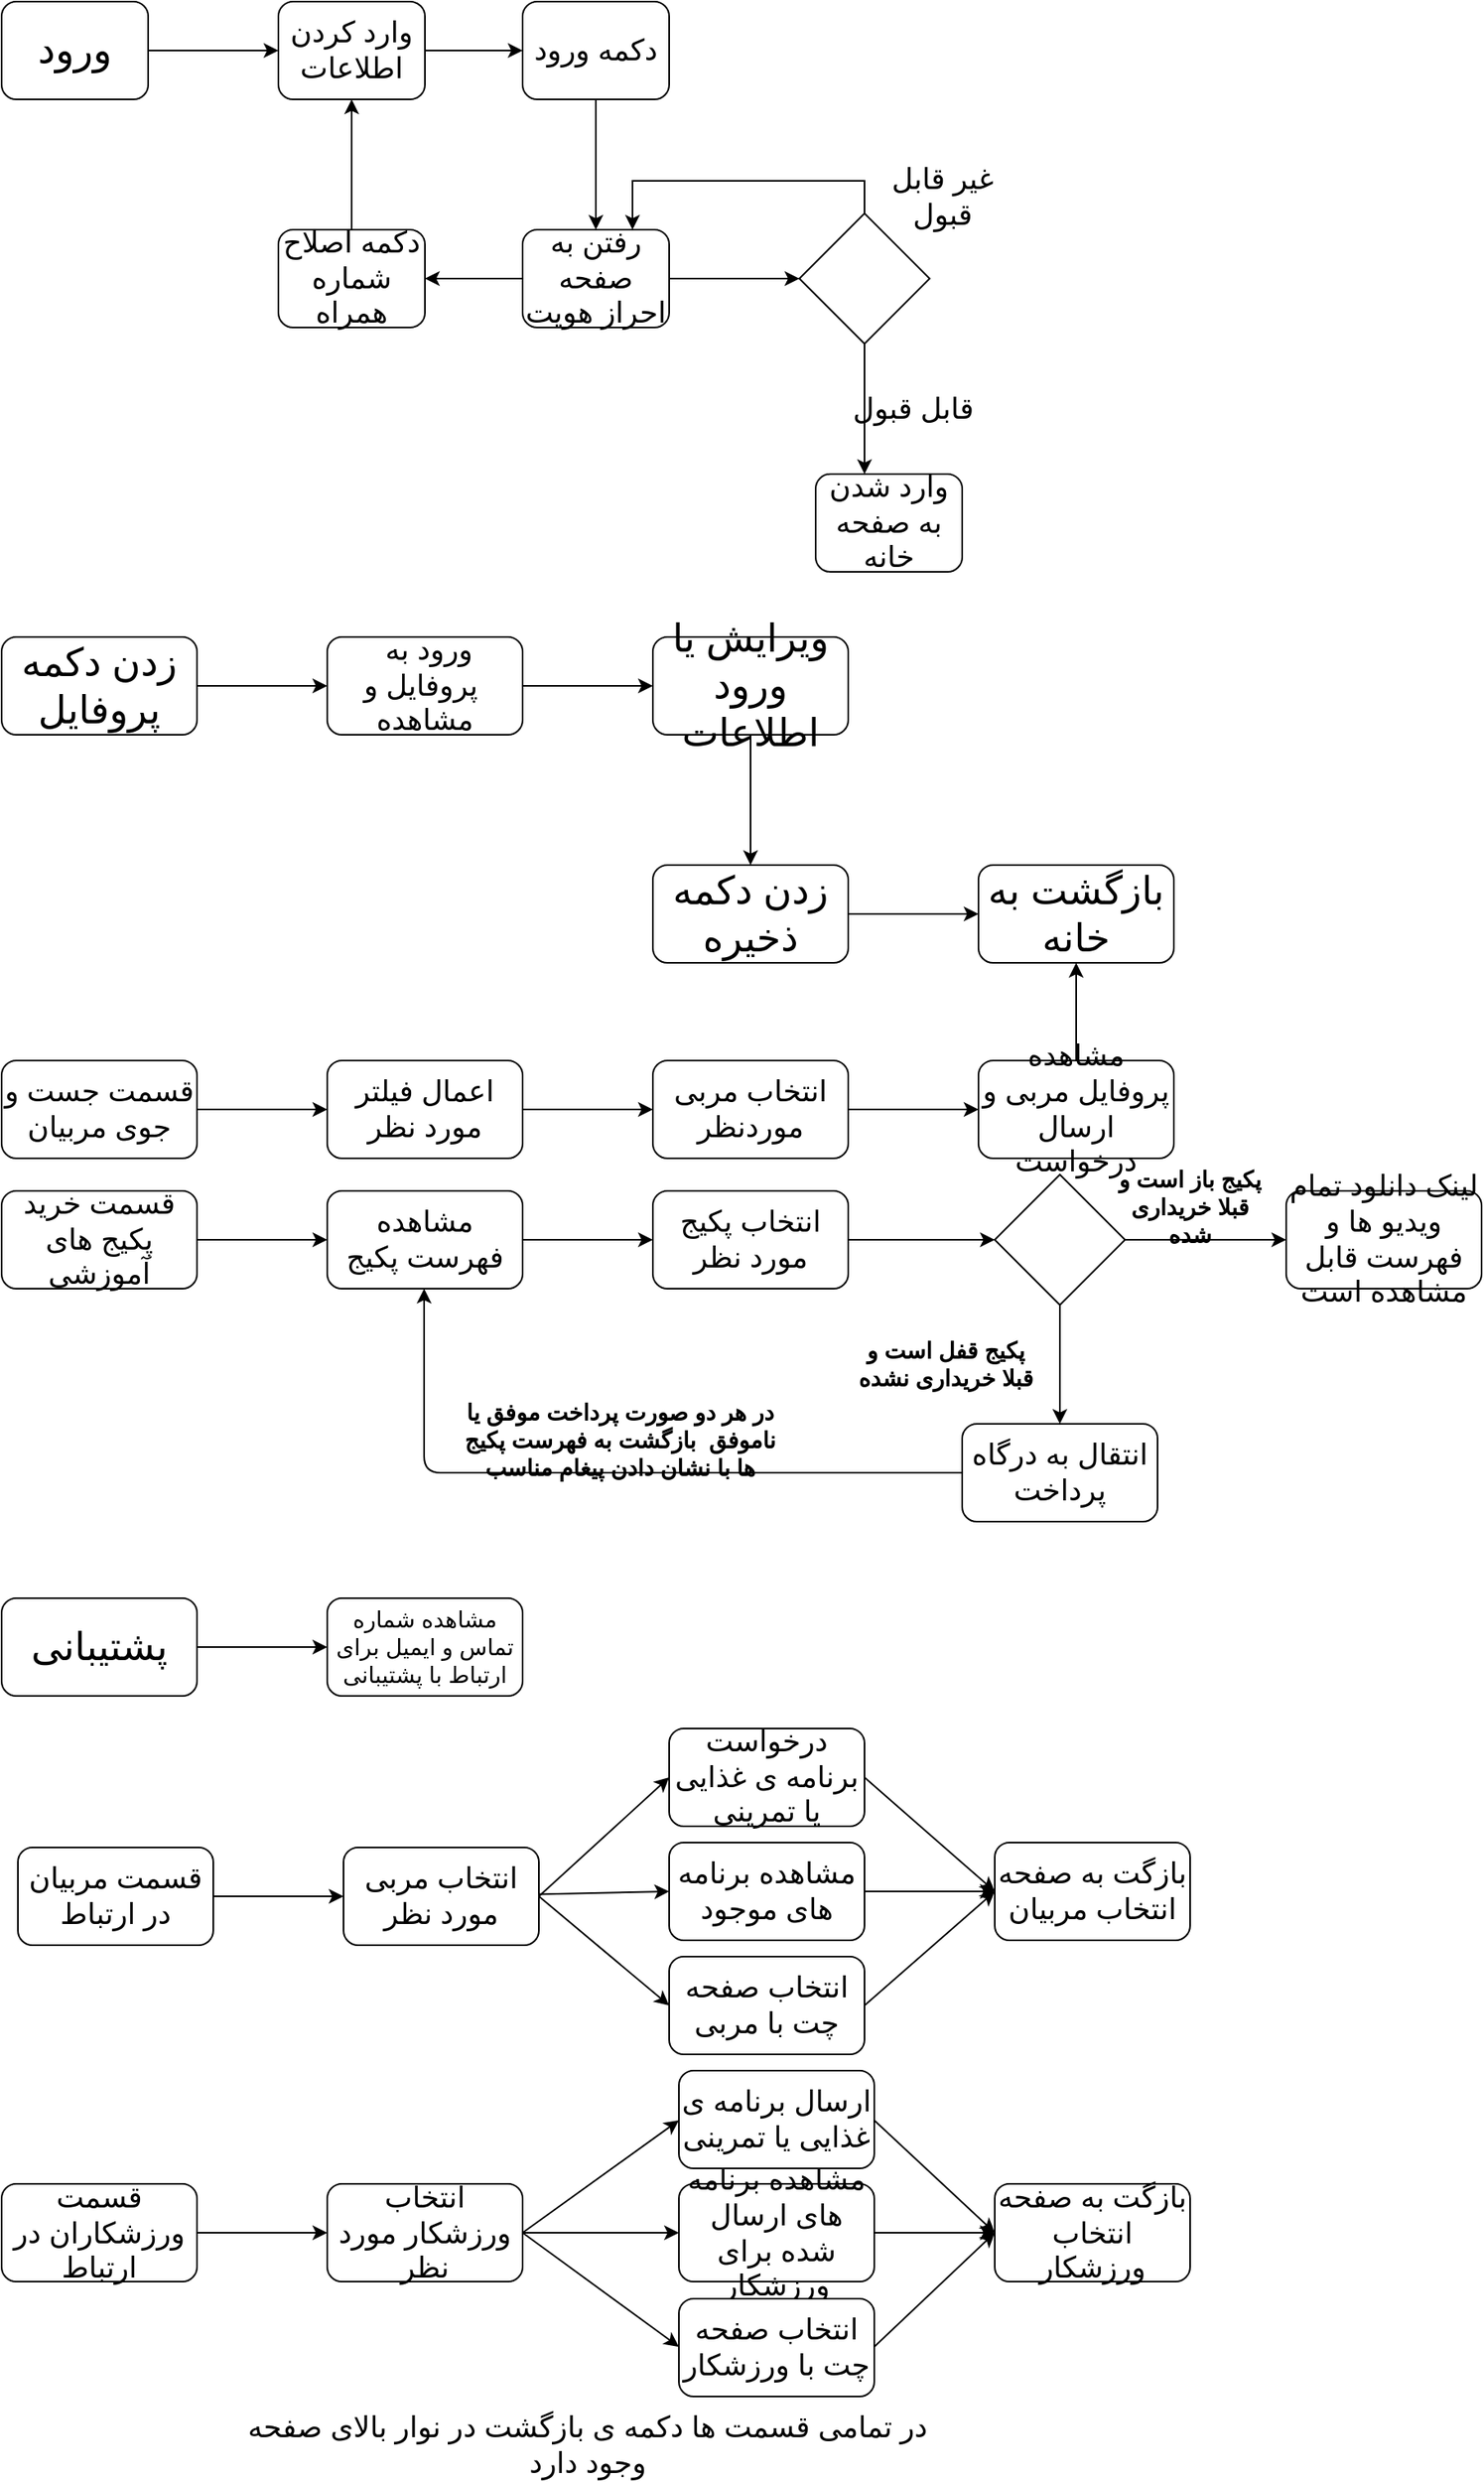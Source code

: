 <mxfile version="12.2.3" type="github" pages="1">
  <diagram id="oXbTCjE5Uj4MqSEyHOLv" name="Page-1">
    <mxGraphModel dx="1707" dy="890" grid="1" gridSize="10" guides="1" tooltips="1" connect="1" arrows="1" fold="1" page="1" pageScale="1" pageWidth="850" pageHeight="1100" math="0" shadow="0">
      <root>
        <mxCell id="0"/>
        <mxCell id="1" parent="0"/>
        <mxCell id="oDJyiGvKNksJAdqZ-109-3" value="" style="edgeStyle=orthogonalEdgeStyle;rounded=0;orthogonalLoop=1;jettySize=auto;html=1;" parent="1" source="oDJyiGvKNksJAdqZ-109-1" target="oDJyiGvKNksJAdqZ-109-2" edge="1">
          <mxGeometry relative="1" as="geometry"/>
        </mxCell>
        <mxCell id="oDJyiGvKNksJAdqZ-109-1" value="&lt;font style=&quot;font-size: 24px&quot;&gt;ورود&lt;/font&gt;" style="rounded=1;whiteSpace=wrap;html=1;" parent="1" vertex="1">
          <mxGeometry x="60" y="60" width="90" height="60" as="geometry"/>
        </mxCell>
        <mxCell id="oDJyiGvKNksJAdqZ-109-5" value="" style="edgeStyle=orthogonalEdgeStyle;rounded=0;orthogonalLoop=1;jettySize=auto;html=1;" parent="1" source="oDJyiGvKNksJAdqZ-109-2" target="oDJyiGvKNksJAdqZ-109-4" edge="1">
          <mxGeometry relative="1" as="geometry"/>
        </mxCell>
        <mxCell id="oDJyiGvKNksJAdqZ-109-2" value="&lt;font style=&quot;font-size: 18px&quot;&gt;وارد کردن اطلاعات&lt;/font&gt;" style="rounded=1;whiteSpace=wrap;html=1;" parent="1" vertex="1">
          <mxGeometry x="230" y="60" width="90" height="60" as="geometry"/>
        </mxCell>
        <mxCell id="oDJyiGvKNksJAdqZ-109-10" value="" style="edgeStyle=orthogonalEdgeStyle;rounded=0;orthogonalLoop=1;jettySize=auto;html=1;" parent="1" source="oDJyiGvKNksJAdqZ-109-4" target="oDJyiGvKNksJAdqZ-109-9" edge="1">
          <mxGeometry relative="1" as="geometry"/>
        </mxCell>
        <mxCell id="oDJyiGvKNksJAdqZ-109-4" value="&lt;font style=&quot;font-size: 18px&quot;&gt;دکمه ورود&lt;/font&gt;" style="rounded=1;whiteSpace=wrap;html=1;" parent="1" vertex="1">
          <mxGeometry x="380" y="60" width="90" height="60" as="geometry"/>
        </mxCell>
        <mxCell id="oDJyiGvKNksJAdqZ-109-12" value="" style="edgeStyle=orthogonalEdgeStyle;rounded=0;orthogonalLoop=1;jettySize=auto;html=1;" parent="1" source="oDJyiGvKNksJAdqZ-109-9" edge="1">
          <mxGeometry relative="1" as="geometry">
            <mxPoint x="550" y="230" as="targetPoint"/>
          </mxGeometry>
        </mxCell>
        <mxCell id="oDJyiGvKNksJAdqZ-109-24" value="" style="edgeStyle=orthogonalEdgeStyle;rounded=0;orthogonalLoop=1;jettySize=auto;html=1;" parent="1" source="oDJyiGvKNksJAdqZ-109-9" target="oDJyiGvKNksJAdqZ-109-23" edge="1">
          <mxGeometry relative="1" as="geometry"/>
        </mxCell>
        <mxCell id="oDJyiGvKNksJAdqZ-109-9" value="&lt;font style=&quot;font-size: 18px&quot;&gt;رفتن به صفحه احراز هویت&lt;/font&gt;" style="rounded=1;whiteSpace=wrap;html=1;" parent="1" vertex="1">
          <mxGeometry x="380" y="200" width="90" height="60" as="geometry"/>
        </mxCell>
        <mxCell id="oDJyiGvKNksJAdqZ-109-25" value="" style="edgeStyle=orthogonalEdgeStyle;rounded=0;orthogonalLoop=1;jettySize=auto;html=1;" parent="1" source="oDJyiGvKNksJAdqZ-109-23" target="oDJyiGvKNksJAdqZ-109-2" edge="1">
          <mxGeometry relative="1" as="geometry"/>
        </mxCell>
        <mxCell id="oDJyiGvKNksJAdqZ-109-23" value="&lt;span style=&quot;font-size: 18px&quot;&gt;دکمه اصلاح شماره همراه&lt;/span&gt;" style="rounded=1;whiteSpace=wrap;html=1;" parent="1" vertex="1">
          <mxGeometry x="230" y="200" width="90" height="60" as="geometry"/>
        </mxCell>
        <mxCell id="oDJyiGvKNksJAdqZ-109-16" value="" style="edgeStyle=orthogonalEdgeStyle;rounded=0;orthogonalLoop=1;jettySize=auto;html=1;" parent="1" source="oDJyiGvKNksJAdqZ-109-13" edge="1">
          <mxGeometry relative="1" as="geometry">
            <mxPoint x="590" y="350" as="targetPoint"/>
          </mxGeometry>
        </mxCell>
        <mxCell id="oDJyiGvKNksJAdqZ-109-21" style="edgeStyle=orthogonalEdgeStyle;rounded=0;orthogonalLoop=1;jettySize=auto;html=1;exitX=0.5;exitY=0;exitDx=0;exitDy=0;entryX=0.75;entryY=0;entryDx=0;entryDy=0;" parent="1" source="oDJyiGvKNksJAdqZ-109-13" target="oDJyiGvKNksJAdqZ-109-9" edge="1">
          <mxGeometry relative="1" as="geometry"/>
        </mxCell>
        <mxCell id="oDJyiGvKNksJAdqZ-109-13" value="" style="rhombus;whiteSpace=wrap;html=1;" parent="1" vertex="1">
          <mxGeometry x="550" y="190" width="80" height="80" as="geometry"/>
        </mxCell>
        <mxCell id="oDJyiGvKNksJAdqZ-109-17" value="&lt;font style=&quot;font-size: 18px&quot;&gt;وارد شدن به صفحه خانه&lt;/font&gt;" style="rounded=1;whiteSpace=wrap;html=1;" parent="1" vertex="1">
          <mxGeometry x="560" y="350" width="90" height="60" as="geometry"/>
        </mxCell>
        <mxCell id="oDJyiGvKNksJAdqZ-109-19" value="&lt;font style=&quot;font-size: 18px&quot;&gt;قابل قبول&lt;/font&gt;" style="text;html=1;strokeColor=none;fillColor=none;align=center;verticalAlign=middle;whiteSpace=wrap;rounded=0;" parent="1" vertex="1">
          <mxGeometry x="580" y="290" width="80" height="40" as="geometry"/>
        </mxCell>
        <mxCell id="oDJyiGvKNksJAdqZ-109-26" value="&lt;font style=&quot;font-size: 18px&quot;&gt;غیر قابل قبول&lt;/font&gt;" style="text;html=1;strokeColor=none;fillColor=none;align=center;verticalAlign=middle;whiteSpace=wrap;rounded=0;" parent="1" vertex="1">
          <mxGeometry x="596" y="170" width="84" height="20" as="geometry"/>
        </mxCell>
        <mxCell id="oDJyiGvKNksJAdqZ-109-29" value="" style="edgeStyle=orthogonalEdgeStyle;rounded=0;orthogonalLoop=1;jettySize=auto;html=1;" parent="1" source="oDJyiGvKNksJAdqZ-109-27" target="oDJyiGvKNksJAdqZ-109-28" edge="1">
          <mxGeometry relative="1" as="geometry"/>
        </mxCell>
        <mxCell id="oDJyiGvKNksJAdqZ-109-27" value="&lt;font style=&quot;font-size: 24px&quot;&gt;زدن دکمه پروفایل&lt;/font&gt;" style="rounded=1;whiteSpace=wrap;html=1;" parent="1" vertex="1">
          <mxGeometry x="60" y="450" width="120" height="60" as="geometry"/>
        </mxCell>
        <mxCell id="oDJyiGvKNksJAdqZ-109-31" value="" style="edgeStyle=orthogonalEdgeStyle;rounded=0;orthogonalLoop=1;jettySize=auto;html=1;" parent="1" source="oDJyiGvKNksJAdqZ-109-28" target="oDJyiGvKNksJAdqZ-109-30" edge="1">
          <mxGeometry relative="1" as="geometry"/>
        </mxCell>
        <mxCell id="oDJyiGvKNksJAdqZ-109-28" value="&lt;font style=&quot;font-size: 18px&quot;&gt;ورود به&amp;nbsp; &amp;nbsp;پروفایل و مشاهده&lt;/font&gt;" style="rounded=1;whiteSpace=wrap;html=1;" parent="1" vertex="1">
          <mxGeometry x="260" y="450" width="120" height="60" as="geometry"/>
        </mxCell>
        <mxCell id="oDJyiGvKNksJAdqZ-109-33" value="" style="edgeStyle=orthogonalEdgeStyle;rounded=0;orthogonalLoop=1;jettySize=auto;html=1;" parent="1" source="oDJyiGvKNksJAdqZ-109-30" target="oDJyiGvKNksJAdqZ-109-32" edge="1">
          <mxGeometry relative="1" as="geometry"/>
        </mxCell>
        <mxCell id="oDJyiGvKNksJAdqZ-109-30" value="&lt;span style=&quot;font-size: 24px&quot;&gt;ویرایش یا ورود اطلاعات&lt;/span&gt;" style="rounded=1;whiteSpace=wrap;html=1;" parent="1" vertex="1">
          <mxGeometry x="460" y="450" width="120" height="60" as="geometry"/>
        </mxCell>
        <mxCell id="oDJyiGvKNksJAdqZ-109-37" value="" style="edgeStyle=orthogonalEdgeStyle;rounded=0;orthogonalLoop=1;jettySize=auto;html=1;" parent="1" source="oDJyiGvKNksJAdqZ-109-32" target="oDJyiGvKNksJAdqZ-109-34" edge="1">
          <mxGeometry relative="1" as="geometry"/>
        </mxCell>
        <mxCell id="oDJyiGvKNksJAdqZ-109-32" value="&lt;span style=&quot;font-size: 24px&quot;&gt;زدن دکمه ذخیره&lt;/span&gt;" style="rounded=1;whiteSpace=wrap;html=1;" parent="1" vertex="1">
          <mxGeometry x="460" y="590" width="120" height="60" as="geometry"/>
        </mxCell>
        <mxCell id="oDJyiGvKNksJAdqZ-109-34" value="&lt;span style=&quot;font-size: 24px&quot;&gt;بازگشت به خانه&lt;/span&gt;" style="rounded=1;whiteSpace=wrap;html=1;" parent="1" vertex="1">
          <mxGeometry x="660" y="590" width="120" height="60" as="geometry"/>
        </mxCell>
        <mxCell id="oDJyiGvKNksJAdqZ-109-40" value="&lt;font style=&quot;font-size: 18px&quot;&gt;قسمت جست و جوی مربیان&lt;/font&gt;" style="rounded=1;whiteSpace=wrap;html=1;" parent="1" vertex="1">
          <mxGeometry x="60" y="710" width="120" height="60" as="geometry"/>
        </mxCell>
        <mxCell id="LmS2wzPe93842zk3-h6x-1" value="&lt;font style=&quot;font-size: 18px&quot;&gt;اعمال فیلتر مورد نظر&lt;/font&gt;" style="rounded=1;whiteSpace=wrap;html=1;" parent="1" vertex="1">
          <mxGeometry x="260" y="710" width="120" height="60" as="geometry"/>
        </mxCell>
        <mxCell id="LmS2wzPe93842zk3-h6x-4" value="" style="endArrow=classic;html=1;exitX=1;exitY=0.5;exitDx=0;exitDy=0;entryX=0;entryY=0.5;entryDx=0;entryDy=0;" parent="1" source="oDJyiGvKNksJAdqZ-109-40" target="LmS2wzPe93842zk3-h6x-1" edge="1">
          <mxGeometry width="50" height="50" relative="1" as="geometry">
            <mxPoint x="60" y="840" as="sourcePoint"/>
            <mxPoint x="110" y="790" as="targetPoint"/>
          </mxGeometry>
        </mxCell>
        <mxCell id="LmS2wzPe93842zk3-h6x-5" value="&lt;font style=&quot;font-size: 18px&quot;&gt;انتخاب مربی موردنظر&lt;/font&gt;" style="rounded=1;whiteSpace=wrap;html=1;" parent="1" vertex="1">
          <mxGeometry x="460" y="710" width="120" height="60" as="geometry"/>
        </mxCell>
        <mxCell id="LmS2wzPe93842zk3-h6x-6" value="" style="endArrow=classic;html=1;exitX=1;exitY=0.5;exitDx=0;exitDy=0;entryX=0;entryY=0.5;entryDx=0;entryDy=0;" parent="1" source="LmS2wzPe93842zk3-h6x-1" target="LmS2wzPe93842zk3-h6x-5" edge="1">
          <mxGeometry width="50" height="50" relative="1" as="geometry">
            <mxPoint x="60" y="840" as="sourcePoint"/>
            <mxPoint x="110" y="790" as="targetPoint"/>
          </mxGeometry>
        </mxCell>
        <mxCell id="LmS2wzPe93842zk3-h6x-7" value="&lt;font style=&quot;font-size: 18px&quot;&gt;مشاهده پروفایل مربی و ارسال درخواست&lt;/font&gt;" style="rounded=1;whiteSpace=wrap;html=1;" parent="1" vertex="1">
          <mxGeometry x="660" y="710" width="120" height="60" as="geometry"/>
        </mxCell>
        <mxCell id="LmS2wzPe93842zk3-h6x-8" value="" style="endArrow=classic;html=1;exitX=1;exitY=0.5;exitDx=0;exitDy=0;entryX=0;entryY=0.5;entryDx=0;entryDy=0;" parent="1" source="LmS2wzPe93842zk3-h6x-5" target="LmS2wzPe93842zk3-h6x-7" edge="1">
          <mxGeometry width="50" height="50" relative="1" as="geometry">
            <mxPoint x="60" y="840" as="sourcePoint"/>
            <mxPoint x="110" y="790" as="targetPoint"/>
          </mxGeometry>
        </mxCell>
        <mxCell id="LmS2wzPe93842zk3-h6x-9" value="&lt;font style=&quot;font-size: 18px&quot;&gt;قسمت خرید پکیج های آموزشی&lt;/font&gt;" style="rounded=1;whiteSpace=wrap;html=1;" parent="1" vertex="1">
          <mxGeometry x="60" y="790" width="120" height="60" as="geometry"/>
        </mxCell>
        <mxCell id="LmS2wzPe93842zk3-h6x-10" value="&lt;font style=&quot;font-size: 18px&quot;&gt;مشاهده فهرست پکیج&lt;/font&gt;" style="rounded=1;whiteSpace=wrap;html=1;" parent="1" vertex="1">
          <mxGeometry x="260" y="790" width="120" height="60" as="geometry"/>
        </mxCell>
        <mxCell id="LmS2wzPe93842zk3-h6x-11" value="&lt;font style=&quot;font-size: 18px&quot;&gt;انتقال به درگاه پرداخت&lt;/font&gt;" style="rounded=1;whiteSpace=wrap;html=1;" parent="1" vertex="1">
          <mxGeometry x="650" y="933" width="120" height="60" as="geometry"/>
        </mxCell>
        <mxCell id="LmS2wzPe93842zk3-h6x-12" value="" style="endArrow=classic;html=1;exitX=1;exitY=0.5;exitDx=0;exitDy=0;entryX=0;entryY=0.5;entryDx=0;entryDy=0;" parent="1" source="LmS2wzPe93842zk3-h6x-10" target="53qtXwluRo6baSssdEay-35" edge="1">
          <mxGeometry width="50" height="50" relative="1" as="geometry">
            <mxPoint x="390" y="850" as="sourcePoint"/>
            <mxPoint x="440" y="800" as="targetPoint"/>
          </mxGeometry>
        </mxCell>
        <mxCell id="LmS2wzPe93842zk3-h6x-13" value="" style="endArrow=classic;html=1;exitX=1;exitY=0.5;exitDx=0;exitDy=0;entryX=0;entryY=0.5;entryDx=0;entryDy=0;" parent="1" source="LmS2wzPe93842zk3-h6x-9" target="LmS2wzPe93842zk3-h6x-10" edge="1">
          <mxGeometry width="50" height="50" relative="1" as="geometry">
            <mxPoint x="190" y="850" as="sourcePoint"/>
            <mxPoint x="240" y="800" as="targetPoint"/>
          </mxGeometry>
        </mxCell>
        <mxCell id="LmS2wzPe93842zk3-h6x-17" value="" style="endArrow=classic;html=1;exitX=0.5;exitY=0;exitDx=0;exitDy=0;entryX=0.5;entryY=1;entryDx=0;entryDy=0;" parent="1" source="LmS2wzPe93842zk3-h6x-7" target="oDJyiGvKNksJAdqZ-109-34" edge="1">
          <mxGeometry width="50" height="50" relative="1" as="geometry">
            <mxPoint x="700" y="710" as="sourcePoint"/>
            <mxPoint x="750" y="660" as="targetPoint"/>
          </mxGeometry>
        </mxCell>
        <mxCell id="53qtXwluRo6baSssdEay-1" value="&lt;font style=&quot;font-size: 24px&quot;&gt;پشتیبانی&lt;/font&gt;" style="rounded=1;whiteSpace=wrap;html=1;" vertex="1" parent="1">
          <mxGeometry x="60" y="1040" width="120" height="60" as="geometry"/>
        </mxCell>
        <mxCell id="53qtXwluRo6baSssdEay-2" value="&lt;font style=&quot;font-size: 14px&quot;&gt;مشاهده شماره تماس و ایمیل برای ارتباط با پشتیبانی&lt;/font&gt;" style="rounded=1;whiteSpace=wrap;html=1;" vertex="1" parent="1">
          <mxGeometry x="260" y="1040" width="120" height="60" as="geometry"/>
        </mxCell>
        <mxCell id="53qtXwluRo6baSssdEay-3" value="" style="endArrow=classic;html=1;exitX=1;exitY=0.5;exitDx=0;exitDy=0;entryX=0;entryY=0.5;entryDx=0;entryDy=0;" edge="1" parent="1" source="53qtXwluRo6baSssdEay-1" target="53qtXwluRo6baSssdEay-2">
          <mxGeometry width="50" height="50" relative="1" as="geometry">
            <mxPoint x="190" y="1100" as="sourcePoint"/>
            <mxPoint x="240" y="1050" as="targetPoint"/>
          </mxGeometry>
        </mxCell>
        <mxCell id="53qtXwluRo6baSssdEay-4" value="&lt;font style=&quot;font-size: 18px&quot;&gt;قسمت مربیان در ارتباط&lt;/font&gt;" style="rounded=1;whiteSpace=wrap;html=1;" vertex="1" parent="1">
          <mxGeometry x="70" y="1193" width="120" height="60" as="geometry"/>
        </mxCell>
        <mxCell id="53qtXwluRo6baSssdEay-5" value="&lt;font style=&quot;font-size: 18px&quot;&gt;انتخاب مربی مورد نظر&lt;/font&gt;" style="rounded=1;whiteSpace=wrap;html=1;" vertex="1" parent="1">
          <mxGeometry x="270" y="1193" width="120" height="60" as="geometry"/>
        </mxCell>
        <mxCell id="53qtXwluRo6baSssdEay-6" value="&lt;font style=&quot;font-size: 18px&quot;&gt;درخواست برنامه ی غذایی یا تمرینی&lt;/font&gt;" style="rounded=1;whiteSpace=wrap;html=1;" vertex="1" parent="1">
          <mxGeometry x="470" y="1120" width="120" height="60" as="geometry"/>
        </mxCell>
        <mxCell id="53qtXwluRo6baSssdEay-7" value="&lt;font style=&quot;font-size: 18px&quot;&gt;مشاهده برنامه های موجود&lt;/font&gt;" style="rounded=1;whiteSpace=wrap;html=1;" vertex="1" parent="1">
          <mxGeometry x="470" y="1190" width="120" height="60" as="geometry"/>
        </mxCell>
        <mxCell id="53qtXwluRo6baSssdEay-8" value="&lt;font style=&quot;font-size: 18px&quot;&gt;انتخاب صفحه چت با مربی&lt;/font&gt;" style="rounded=1;whiteSpace=wrap;html=1;" vertex="1" parent="1">
          <mxGeometry x="470" y="1260" width="120" height="60" as="geometry"/>
        </mxCell>
        <mxCell id="53qtXwluRo6baSssdEay-9" value="" style="endArrow=classic;html=1;exitX=1;exitY=0.5;exitDx=0;exitDy=0;entryX=0;entryY=0.5;entryDx=0;entryDy=0;" edge="1" parent="1" source="53qtXwluRo6baSssdEay-5" target="53qtXwluRo6baSssdEay-6">
          <mxGeometry width="50" height="50" relative="1" as="geometry">
            <mxPoint x="410" y="1240" as="sourcePoint"/>
            <mxPoint x="460" y="1190" as="targetPoint"/>
          </mxGeometry>
        </mxCell>
        <mxCell id="53qtXwluRo6baSssdEay-10" value="" style="endArrow=classic;html=1;entryX=0;entryY=0.5;entryDx=0;entryDy=0;" edge="1" parent="1" source="53qtXwluRo6baSssdEay-5" target="53qtXwluRo6baSssdEay-7">
          <mxGeometry width="50" height="50" relative="1" as="geometry">
            <mxPoint x="390" y="1273" as="sourcePoint"/>
            <mxPoint x="460.711" y="1223" as="targetPoint"/>
          </mxGeometry>
        </mxCell>
        <mxCell id="53qtXwluRo6baSssdEay-11" value="" style="endArrow=classic;html=1;exitX=1;exitY=0.5;exitDx=0;exitDy=0;entryX=0;entryY=0.5;entryDx=0;entryDy=0;" edge="1" parent="1" source="53qtXwluRo6baSssdEay-5" target="53qtXwluRo6baSssdEay-8">
          <mxGeometry width="50" height="50" relative="1" as="geometry">
            <mxPoint x="400" y="1290" as="sourcePoint"/>
            <mxPoint x="450" y="1240" as="targetPoint"/>
          </mxGeometry>
        </mxCell>
        <mxCell id="53qtXwluRo6baSssdEay-12" value="&lt;font style=&quot;font-size: 18px&quot;&gt;بازگت به صفحه انتخاب مربیان&lt;/font&gt;" style="rounded=1;whiteSpace=wrap;html=1;" vertex="1" parent="1">
          <mxGeometry x="670" y="1190" width="120" height="60" as="geometry"/>
        </mxCell>
        <mxCell id="53qtXwluRo6baSssdEay-13" value="" style="endArrow=classic;html=1;entryX=0;entryY=0.5;entryDx=0;entryDy=0;" edge="1" parent="1" target="53qtXwluRo6baSssdEay-12">
          <mxGeometry width="50" height="50" relative="1" as="geometry">
            <mxPoint x="590" y="1220" as="sourcePoint"/>
            <mxPoint x="640" y="1170" as="targetPoint"/>
          </mxGeometry>
        </mxCell>
        <mxCell id="53qtXwluRo6baSssdEay-14" value="" style="endArrow=classic;html=1;exitX=1;exitY=0.5;exitDx=0;exitDy=0;entryX=0;entryY=0.5;entryDx=0;entryDy=0;" edge="1" parent="1" source="53qtXwluRo6baSssdEay-8" target="53qtXwluRo6baSssdEay-12">
          <mxGeometry width="50" height="50" relative="1" as="geometry">
            <mxPoint x="590" y="1310" as="sourcePoint"/>
            <mxPoint x="640" y="1260" as="targetPoint"/>
          </mxGeometry>
        </mxCell>
        <mxCell id="53qtXwluRo6baSssdEay-15" value="" style="endArrow=classic;html=1;exitX=1;exitY=0.5;exitDx=0;exitDy=0;entryX=0;entryY=0.5;entryDx=0;entryDy=0;" edge="1" parent="1" source="53qtXwluRo6baSssdEay-6" target="53qtXwluRo6baSssdEay-12">
          <mxGeometry width="50" height="50" relative="1" as="geometry">
            <mxPoint x="620" y="1170" as="sourcePoint"/>
            <mxPoint x="670" y="1120" as="targetPoint"/>
          </mxGeometry>
        </mxCell>
        <mxCell id="53qtXwluRo6baSssdEay-16" value="" style="endArrow=classic;html=1;entryX=0;entryY=0.5;entryDx=0;entryDy=0;exitX=1;exitY=0.5;exitDx=0;exitDy=0;" edge="1" parent="1" source="53qtXwluRo6baSssdEay-4" target="53qtXwluRo6baSssdEay-5">
          <mxGeometry width="50" height="50" relative="1" as="geometry">
            <mxPoint x="210" y="1240" as="sourcePoint"/>
            <mxPoint x="240" y="1170" as="targetPoint"/>
          </mxGeometry>
        </mxCell>
        <mxCell id="53qtXwluRo6baSssdEay-21" value="&lt;font style=&quot;font-size: 18px&quot;&gt;قسمت ورزشکاران در ارتباط&lt;/font&gt;" style="rounded=1;whiteSpace=wrap;html=1;" vertex="1" parent="1">
          <mxGeometry x="60" y="1399.5" width="120" height="60" as="geometry"/>
        </mxCell>
        <mxCell id="53qtXwluRo6baSssdEay-22" value="&lt;font style=&quot;font-size: 18px&quot;&gt;انتخاب ورزشکار مورد نظر&lt;/font&gt;" style="rounded=1;whiteSpace=wrap;html=1;" vertex="1" parent="1">
          <mxGeometry x="260" y="1399.5" width="120" height="60" as="geometry"/>
        </mxCell>
        <mxCell id="53qtXwluRo6baSssdEay-23" value="&lt;font style=&quot;font-size: 18px&quot;&gt;ارسال برنامه ی غذایی یا تمرینی&lt;/font&gt;" style="rounded=1;whiteSpace=wrap;html=1;" vertex="1" parent="1">
          <mxGeometry x="476" y="1330" width="120" height="60" as="geometry"/>
        </mxCell>
        <mxCell id="53qtXwluRo6baSssdEay-24" value="&lt;font style=&quot;font-size: 18px&quot;&gt;مشاهده برنامه های ارسال شده برای ورزشکار&lt;/font&gt;" style="rounded=1;whiteSpace=wrap;html=1;" vertex="1" parent="1">
          <mxGeometry x="476" y="1399.5" width="120" height="60" as="geometry"/>
        </mxCell>
        <mxCell id="53qtXwluRo6baSssdEay-25" value="&lt;font style=&quot;font-size: 18px&quot;&gt;انتخاب صفحه چت با ورزشکار&lt;/font&gt;" style="rounded=1;whiteSpace=wrap;html=1;" vertex="1" parent="1">
          <mxGeometry x="476" y="1470" width="120" height="60" as="geometry"/>
        </mxCell>
        <mxCell id="53qtXwluRo6baSssdEay-26" value="" style="endArrow=classic;html=1;exitX=1;exitY=0.5;exitDx=0;exitDy=0;entryX=0;entryY=0.5;entryDx=0;entryDy=0;" edge="1" parent="1" source="53qtXwluRo6baSssdEay-22">
          <mxGeometry width="50" height="50" relative="1" as="geometry">
            <mxPoint x="410" y="1269.5" as="sourcePoint"/>
            <mxPoint x="476" y="1360.5" as="targetPoint"/>
          </mxGeometry>
        </mxCell>
        <mxCell id="53qtXwluRo6baSssdEay-27" value="" style="endArrow=classic;html=1;entryX=0;entryY=0.5;entryDx=0;entryDy=0;" edge="1" parent="1" source="53qtXwluRo6baSssdEay-22" target="53qtXwluRo6baSssdEay-24">
          <mxGeometry width="50" height="50" relative="1" as="geometry">
            <mxPoint x="390" y="1302.5" as="sourcePoint"/>
            <mxPoint x="460.711" y="1252.5" as="targetPoint"/>
          </mxGeometry>
        </mxCell>
        <mxCell id="53qtXwluRo6baSssdEay-28" value="" style="endArrow=classic;html=1;exitX=1;exitY=0.5;exitDx=0;exitDy=0;entryX=0;entryY=0.5;entryDx=0;entryDy=0;" edge="1" parent="1" source="53qtXwluRo6baSssdEay-22">
          <mxGeometry width="50" height="50" relative="1" as="geometry">
            <mxPoint x="400" y="1319.5" as="sourcePoint"/>
            <mxPoint x="476" y="1499.5" as="targetPoint"/>
          </mxGeometry>
        </mxCell>
        <mxCell id="53qtXwluRo6baSssdEay-29" value="&lt;font style=&quot;font-size: 18px&quot;&gt;بازگت به صفحه انتخاب ورزشکار&lt;/font&gt;" style="rounded=1;whiteSpace=wrap;html=1;" vertex="1" parent="1">
          <mxGeometry x="670" y="1399.5" width="120" height="60" as="geometry"/>
        </mxCell>
        <mxCell id="53qtXwluRo6baSssdEay-30" value="" style="endArrow=classic;html=1;entryX=0;entryY=0.5;entryDx=0;entryDy=0;exitX=1;exitY=0.5;exitDx=0;exitDy=0;" edge="1" parent="1" source="53qtXwluRo6baSssdEay-24">
          <mxGeometry width="50" height="50" relative="1" as="geometry">
            <mxPoint x="590" y="1249.5" as="sourcePoint"/>
            <mxPoint x="670" y="1429.5" as="targetPoint"/>
          </mxGeometry>
        </mxCell>
        <mxCell id="53qtXwluRo6baSssdEay-31" value="" style="endArrow=classic;html=1;exitX=1;exitY=0.5;exitDx=0;exitDy=0;entryX=0;entryY=0.5;entryDx=0;entryDy=0;" edge="1" parent="1">
          <mxGeometry width="50" height="50" relative="1" as="geometry">
            <mxPoint x="596" y="1499.5" as="sourcePoint"/>
            <mxPoint x="670" y="1429.5" as="targetPoint"/>
          </mxGeometry>
        </mxCell>
        <mxCell id="53qtXwluRo6baSssdEay-32" value="" style="endArrow=classic;html=1;exitX=1;exitY=0.5;exitDx=0;exitDy=0;entryX=0;entryY=0.5;entryDx=0;entryDy=0;" edge="1" parent="1">
          <mxGeometry width="50" height="50" relative="1" as="geometry">
            <mxPoint x="596" y="1360.5" as="sourcePoint"/>
            <mxPoint x="670" y="1429.5" as="targetPoint"/>
          </mxGeometry>
        </mxCell>
        <mxCell id="53qtXwluRo6baSssdEay-33" value="" style="endArrow=classic;html=1;entryX=0;entryY=0.5;entryDx=0;entryDy=0;exitX=1;exitY=0.5;exitDx=0;exitDy=0;" edge="1" parent="1" source="53qtXwluRo6baSssdEay-21" target="53qtXwluRo6baSssdEay-22">
          <mxGeometry width="50" height="50" relative="1" as="geometry">
            <mxPoint x="210" y="1269.5" as="sourcePoint"/>
            <mxPoint x="240" y="1199.5" as="targetPoint"/>
          </mxGeometry>
        </mxCell>
        <mxCell id="53qtXwluRo6baSssdEay-34" value="&lt;font style=&quot;font-size: 18px&quot;&gt;در تمامی قسمت ها دکمه ی بازگشت در نوار بالای صفحه وجود دارد&lt;/font&gt;" style="text;html=1;strokeColor=none;fillColor=none;align=center;verticalAlign=middle;whiteSpace=wrap;rounded=0;" vertex="1" parent="1">
          <mxGeometry x="200" y="1550" width="440" height="20" as="geometry"/>
        </mxCell>
        <mxCell id="53qtXwluRo6baSssdEay-35" value="&lt;font style=&quot;font-size: 18px&quot;&gt;انتخاب پکیج مورد نظر&lt;/font&gt;" style="rounded=1;whiteSpace=wrap;html=1;" vertex="1" parent="1">
          <mxGeometry x="460" y="790" width="120" height="60" as="geometry"/>
        </mxCell>
        <mxCell id="53qtXwluRo6baSssdEay-38" value="" style="rhombus;whiteSpace=wrap;html=1;" vertex="1" parent="1">
          <mxGeometry x="670" y="780" width="80" height="80" as="geometry"/>
        </mxCell>
        <mxCell id="53qtXwluRo6baSssdEay-43" value="" style="endArrow=classic;html=1;entryX=0;entryY=0.5;entryDx=0;entryDy=0;" edge="1" parent="1" target="53qtXwluRo6baSssdEay-38">
          <mxGeometry width="50" height="50" relative="1" as="geometry">
            <mxPoint x="580" y="820" as="sourcePoint"/>
            <mxPoint x="630" y="770" as="targetPoint"/>
          </mxGeometry>
        </mxCell>
        <mxCell id="53qtXwluRo6baSssdEay-44" value="&lt;font style=&quot;font-size: 18px&quot;&gt;لینک دانلود تمام ویدیو ها و فهرست قابل مشاهده است&lt;/font&gt;" style="rounded=1;whiteSpace=wrap;html=1;" vertex="1" parent="1">
          <mxGeometry x="849" y="790" width="120" height="60" as="geometry"/>
        </mxCell>
        <mxCell id="53qtXwluRo6baSssdEay-45" value="" style="endArrow=classic;html=1;entryX=0;entryY=0.5;entryDx=0;entryDy=0;" edge="1" parent="1" target="53qtXwluRo6baSssdEay-44">
          <mxGeometry width="50" height="50" relative="1" as="geometry">
            <mxPoint x="750" y="820" as="sourcePoint"/>
            <mxPoint x="800" y="770" as="targetPoint"/>
          </mxGeometry>
        </mxCell>
        <mxCell id="53qtXwluRo6baSssdEay-47" value="&lt;font style=&quot;font-size: 14px&quot;&gt;&lt;b&gt;پکیج باز است و قبلا خریداری شده&lt;/b&gt;&lt;/font&gt;" style="text;html=1;strokeColor=none;fillColor=none;align=center;verticalAlign=middle;whiteSpace=wrap;rounded=0;" vertex="1" parent="1">
          <mxGeometry x="740" y="790" width="100" height="20" as="geometry"/>
        </mxCell>
        <mxCell id="53qtXwluRo6baSssdEay-48" value="" style="endArrow=classic;html=1;exitX=0.5;exitY=1;exitDx=0;exitDy=0;entryX=0.5;entryY=0;entryDx=0;entryDy=0;" edge="1" parent="1" source="53qtXwluRo6baSssdEay-38" target="LmS2wzPe93842zk3-h6x-11">
          <mxGeometry width="50" height="50" relative="1" as="geometry">
            <mxPoint x="710" y="910" as="sourcePoint"/>
            <mxPoint x="760" y="860" as="targetPoint"/>
          </mxGeometry>
        </mxCell>
        <mxCell id="53qtXwluRo6baSssdEay-49" value="&lt;font style=&quot;font-size: 14px&quot;&gt;&lt;b&gt;پکیج قفل است و قبلا خریداری نشده&lt;/b&gt;&lt;/font&gt;" style="text;html=1;strokeColor=none;fillColor=none;align=center;verticalAlign=middle;whiteSpace=wrap;rounded=0;" vertex="1" parent="1">
          <mxGeometry x="580" y="886" width="120" height="20" as="geometry"/>
        </mxCell>
        <mxCell id="53qtXwluRo6baSssdEay-50" value="" style="endArrow=classic;html=1;exitX=0;exitY=0.5;exitDx=0;exitDy=0;entryX=0.5;entryY=1;entryDx=0;entryDy=0;" edge="1" parent="1">
          <mxGeometry width="50" height="50" relative="1" as="geometry">
            <mxPoint x="649.5" y="963" as="sourcePoint"/>
            <mxPoint x="319.5" y="850" as="targetPoint"/>
            <Array as="points">
              <mxPoint x="319.5" y="963"/>
            </Array>
          </mxGeometry>
        </mxCell>
        <mxCell id="53qtXwluRo6baSssdEay-51" value="&lt;font style=&quot;font-size: 14px&quot;&gt;&lt;b&gt;در هر دو صورت پرداخت موفق یا ناموفق&amp;nbsp; بازگشت به فهرست پکیج ها با نشان دادن پیغام مناسب&lt;/b&gt;&lt;/font&gt;" style="text;html=1;strokeColor=none;fillColor=none;align=center;verticalAlign=middle;whiteSpace=wrap;rounded=0;" vertex="1" parent="1">
          <mxGeometry x="340" y="933" width="200" height="20" as="geometry"/>
        </mxCell>
      </root>
    </mxGraphModel>
  </diagram>
</mxfile>
